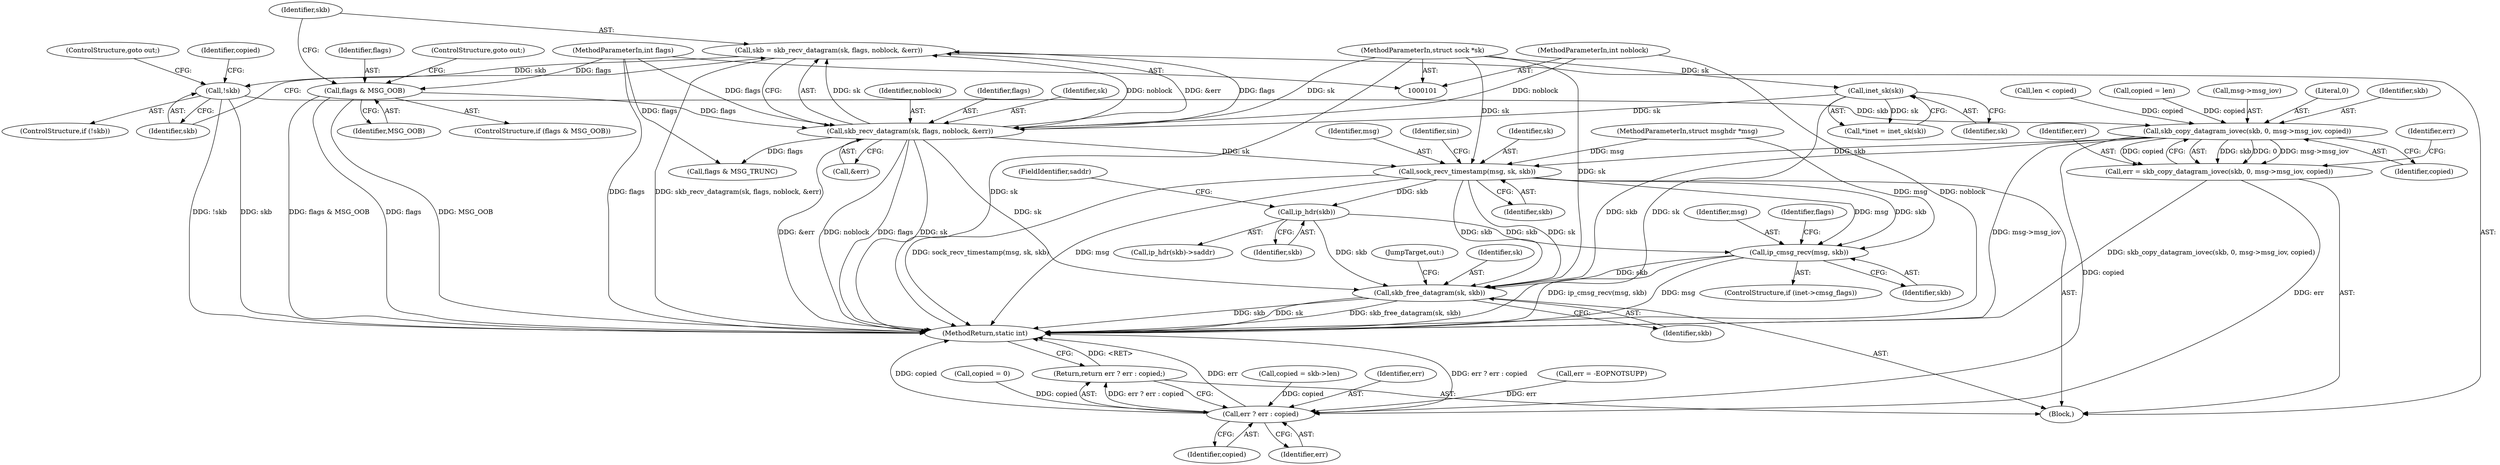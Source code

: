 digraph "0_linux_bceaa90240b6019ed73b49965eac7d167610be69_5@API" {
"1000138" [label="(Call,skb = skb_recv_datagram(sk, flags, noblock, &err))"];
"1000140" [label="(Call,skb_recv_datagram(sk, flags, noblock, &err))"];
"1000113" [label="(Call,inet_sk(sk))"];
"1000103" [label="(MethodParameterIn,struct sock *sk)"];
"1000134" [label="(Call,flags & MSG_OOB)"];
"1000107" [label="(MethodParameterIn,int flags)"];
"1000106" [label="(MethodParameterIn,int noblock)"];
"1000147" [label="(Call,!skb)"];
"1000170" [label="(Call,skb_copy_datagram_iovec(skb, 0, msg->msg_iov, copied))"];
"1000168" [label="(Call,err = skb_copy_datagram_iovec(skb, 0, msg->msg_iov, copied))"];
"1000245" [label="(Call,err ? err : copied)"];
"1000244" [label="(Return,return err ? err : copied;)"];
"1000180" [label="(Call,sock_recv_timestamp(msg, sk, skb))"];
"1000199" [label="(Call,ip_hdr(skb))"];
"1000227" [label="(Call,ip_cmsg_recv(msg, skb))"];
"1000240" [label="(Call,skb_free_datagram(sk, skb))"];
"1000178" [label="(Identifier,err)"];
"1000171" [label="(Identifier,skb)"];
"1000104" [label="(MethodParameterIn,struct msghdr *msg)"];
"1000143" [label="(Identifier,noblock)"];
"1000136" [label="(Identifier,MSG_OOB)"];
"1000248" [label="(Identifier,copied)"];
"1000198" [label="(Call,ip_hdr(skb)->saddr)"];
"1000200" [label="(Identifier,skb)"];
"1000169" [label="(Identifier,err)"];
"1000116" [label="(Call,copied = 0)"];
"1000227" [label="(Call,ip_cmsg_recv(msg, skb))"];
"1000170" [label="(Call,skb_copy_datagram_iovec(skb, 0, msg->msg_iov, copied))"];
"1000182" [label="(Identifier,sk)"];
"1000134" [label="(Call,flags & MSG_OOB)"];
"1000133" [label="(ControlStructure,if (flags & MSG_OOB))"];
"1000156" [label="(Call,len < copied)"];
"1000228" [label="(Identifier,msg)"];
"1000180" [label="(Call,sock_recv_timestamp(msg, sk, skb))"];
"1000201" [label="(FieldIdentifier,saddr)"];
"1000142" [label="(Identifier,flags)"];
"1000249" [label="(MethodReturn,static int)"];
"1000144" [label="(Call,&err)"];
"1000165" [label="(Call,copied = len)"];
"1000231" [label="(Call,flags & MSG_TRUNC)"];
"1000141" [label="(Identifier,sk)"];
"1000135" [label="(Identifier,flags)"];
"1000247" [label="(Identifier,err)"];
"1000148" [label="(Identifier,skb)"];
"1000183" [label="(Identifier,skb)"];
"1000234" [label="(Call,copied = skb->len)"];
"1000173" [label="(Call,msg->msg_iov)"];
"1000111" [label="(Call,*inet = inet_sk(sk))"];
"1000137" [label="(ControlStructure,goto out;)"];
"1000246" [label="(Identifier,err)"];
"1000245" [label="(Call,err ? err : copied)"];
"1000181" [label="(Identifier,msg)"];
"1000176" [label="(Identifier,copied)"];
"1000244" [label="(Return,return err ? err : copied;)"];
"1000120" [label="(Call,err = -EOPNOTSUPP)"];
"1000223" [label="(ControlStructure,if (inet->cmsg_flags))"];
"1000232" [label="(Identifier,flags)"];
"1000140" [label="(Call,skb_recv_datagram(sk, flags, noblock, &err))"];
"1000168" [label="(Call,err = skb_copy_datagram_iovec(skb, 0, msg->msg_iov, copied))"];
"1000185" [label="(Identifier,sin)"];
"1000243" [label="(JumpTarget,out:)"];
"1000138" [label="(Call,skb = skb_recv_datagram(sk, flags, noblock, &err))"];
"1000146" [label="(ControlStructure,if (!skb))"];
"1000103" [label="(MethodParameterIn,struct sock *sk)"];
"1000242" [label="(Identifier,skb)"];
"1000114" [label="(Identifier,sk)"];
"1000149" [label="(ControlStructure,goto out;)"];
"1000241" [label="(Identifier,sk)"];
"1000199" [label="(Call,ip_hdr(skb))"];
"1000109" [label="(Block,)"];
"1000107" [label="(MethodParameterIn,int flags)"];
"1000151" [label="(Identifier,copied)"];
"1000229" [label="(Identifier,skb)"];
"1000139" [label="(Identifier,skb)"];
"1000147" [label="(Call,!skb)"];
"1000113" [label="(Call,inet_sk(sk))"];
"1000106" [label="(MethodParameterIn,int noblock)"];
"1000172" [label="(Literal,0)"];
"1000240" [label="(Call,skb_free_datagram(sk, skb))"];
"1000138" -> "1000109"  [label="AST: "];
"1000138" -> "1000140"  [label="CFG: "];
"1000139" -> "1000138"  [label="AST: "];
"1000140" -> "1000138"  [label="AST: "];
"1000148" -> "1000138"  [label="CFG: "];
"1000138" -> "1000249"  [label="DDG: skb_recv_datagram(sk, flags, noblock, &err)"];
"1000140" -> "1000138"  [label="DDG: sk"];
"1000140" -> "1000138"  [label="DDG: flags"];
"1000140" -> "1000138"  [label="DDG: noblock"];
"1000140" -> "1000138"  [label="DDG: &err"];
"1000138" -> "1000147"  [label="DDG: skb"];
"1000140" -> "1000144"  [label="CFG: "];
"1000141" -> "1000140"  [label="AST: "];
"1000142" -> "1000140"  [label="AST: "];
"1000143" -> "1000140"  [label="AST: "];
"1000144" -> "1000140"  [label="AST: "];
"1000140" -> "1000249"  [label="DDG: flags"];
"1000140" -> "1000249"  [label="DDG: sk"];
"1000140" -> "1000249"  [label="DDG: &err"];
"1000140" -> "1000249"  [label="DDG: noblock"];
"1000113" -> "1000140"  [label="DDG: sk"];
"1000103" -> "1000140"  [label="DDG: sk"];
"1000134" -> "1000140"  [label="DDG: flags"];
"1000107" -> "1000140"  [label="DDG: flags"];
"1000106" -> "1000140"  [label="DDG: noblock"];
"1000140" -> "1000180"  [label="DDG: sk"];
"1000140" -> "1000231"  [label="DDG: flags"];
"1000140" -> "1000240"  [label="DDG: sk"];
"1000113" -> "1000111"  [label="AST: "];
"1000113" -> "1000114"  [label="CFG: "];
"1000114" -> "1000113"  [label="AST: "];
"1000111" -> "1000113"  [label="CFG: "];
"1000113" -> "1000249"  [label="DDG: sk"];
"1000113" -> "1000111"  [label="DDG: sk"];
"1000103" -> "1000113"  [label="DDG: sk"];
"1000103" -> "1000101"  [label="AST: "];
"1000103" -> "1000249"  [label="DDG: sk"];
"1000103" -> "1000180"  [label="DDG: sk"];
"1000103" -> "1000240"  [label="DDG: sk"];
"1000134" -> "1000133"  [label="AST: "];
"1000134" -> "1000136"  [label="CFG: "];
"1000135" -> "1000134"  [label="AST: "];
"1000136" -> "1000134"  [label="AST: "];
"1000137" -> "1000134"  [label="CFG: "];
"1000139" -> "1000134"  [label="CFG: "];
"1000134" -> "1000249"  [label="DDG: flags & MSG_OOB"];
"1000134" -> "1000249"  [label="DDG: flags"];
"1000134" -> "1000249"  [label="DDG: MSG_OOB"];
"1000107" -> "1000134"  [label="DDG: flags"];
"1000107" -> "1000101"  [label="AST: "];
"1000107" -> "1000249"  [label="DDG: flags"];
"1000107" -> "1000231"  [label="DDG: flags"];
"1000106" -> "1000101"  [label="AST: "];
"1000106" -> "1000249"  [label="DDG: noblock"];
"1000147" -> "1000146"  [label="AST: "];
"1000147" -> "1000148"  [label="CFG: "];
"1000148" -> "1000147"  [label="AST: "];
"1000149" -> "1000147"  [label="CFG: "];
"1000151" -> "1000147"  [label="CFG: "];
"1000147" -> "1000249"  [label="DDG: skb"];
"1000147" -> "1000249"  [label="DDG: !skb"];
"1000147" -> "1000170"  [label="DDG: skb"];
"1000170" -> "1000168"  [label="AST: "];
"1000170" -> "1000176"  [label="CFG: "];
"1000171" -> "1000170"  [label="AST: "];
"1000172" -> "1000170"  [label="AST: "];
"1000173" -> "1000170"  [label="AST: "];
"1000176" -> "1000170"  [label="AST: "];
"1000168" -> "1000170"  [label="CFG: "];
"1000170" -> "1000249"  [label="DDG: msg->msg_iov"];
"1000170" -> "1000168"  [label="DDG: skb"];
"1000170" -> "1000168"  [label="DDG: 0"];
"1000170" -> "1000168"  [label="DDG: msg->msg_iov"];
"1000170" -> "1000168"  [label="DDG: copied"];
"1000165" -> "1000170"  [label="DDG: copied"];
"1000156" -> "1000170"  [label="DDG: copied"];
"1000170" -> "1000180"  [label="DDG: skb"];
"1000170" -> "1000240"  [label="DDG: skb"];
"1000170" -> "1000245"  [label="DDG: copied"];
"1000168" -> "1000109"  [label="AST: "];
"1000169" -> "1000168"  [label="AST: "];
"1000178" -> "1000168"  [label="CFG: "];
"1000168" -> "1000249"  [label="DDG: skb_copy_datagram_iovec(skb, 0, msg->msg_iov, copied)"];
"1000168" -> "1000245"  [label="DDG: err"];
"1000245" -> "1000244"  [label="AST: "];
"1000245" -> "1000247"  [label="CFG: "];
"1000245" -> "1000248"  [label="CFG: "];
"1000246" -> "1000245"  [label="AST: "];
"1000247" -> "1000245"  [label="AST: "];
"1000248" -> "1000245"  [label="AST: "];
"1000244" -> "1000245"  [label="CFG: "];
"1000245" -> "1000249"  [label="DDG: err ? err : copied"];
"1000245" -> "1000249"  [label="DDG: copied"];
"1000245" -> "1000249"  [label="DDG: err"];
"1000245" -> "1000244"  [label="DDG: err ? err : copied"];
"1000120" -> "1000245"  [label="DDG: err"];
"1000116" -> "1000245"  [label="DDG: copied"];
"1000234" -> "1000245"  [label="DDG: copied"];
"1000244" -> "1000109"  [label="AST: "];
"1000249" -> "1000244"  [label="CFG: "];
"1000244" -> "1000249"  [label="DDG: <RET>"];
"1000180" -> "1000109"  [label="AST: "];
"1000180" -> "1000183"  [label="CFG: "];
"1000181" -> "1000180"  [label="AST: "];
"1000182" -> "1000180"  [label="AST: "];
"1000183" -> "1000180"  [label="AST: "];
"1000185" -> "1000180"  [label="CFG: "];
"1000180" -> "1000249"  [label="DDG: msg"];
"1000180" -> "1000249"  [label="DDG: sock_recv_timestamp(msg, sk, skb)"];
"1000104" -> "1000180"  [label="DDG: msg"];
"1000180" -> "1000199"  [label="DDG: skb"];
"1000180" -> "1000227"  [label="DDG: msg"];
"1000180" -> "1000227"  [label="DDG: skb"];
"1000180" -> "1000240"  [label="DDG: sk"];
"1000180" -> "1000240"  [label="DDG: skb"];
"1000199" -> "1000198"  [label="AST: "];
"1000199" -> "1000200"  [label="CFG: "];
"1000200" -> "1000199"  [label="AST: "];
"1000201" -> "1000199"  [label="CFG: "];
"1000199" -> "1000227"  [label="DDG: skb"];
"1000199" -> "1000240"  [label="DDG: skb"];
"1000227" -> "1000223"  [label="AST: "];
"1000227" -> "1000229"  [label="CFG: "];
"1000228" -> "1000227"  [label="AST: "];
"1000229" -> "1000227"  [label="AST: "];
"1000232" -> "1000227"  [label="CFG: "];
"1000227" -> "1000249"  [label="DDG: ip_cmsg_recv(msg, skb)"];
"1000227" -> "1000249"  [label="DDG: msg"];
"1000104" -> "1000227"  [label="DDG: msg"];
"1000227" -> "1000240"  [label="DDG: skb"];
"1000240" -> "1000109"  [label="AST: "];
"1000240" -> "1000242"  [label="CFG: "];
"1000241" -> "1000240"  [label="AST: "];
"1000242" -> "1000240"  [label="AST: "];
"1000243" -> "1000240"  [label="CFG: "];
"1000240" -> "1000249"  [label="DDG: skb_free_datagram(sk, skb)"];
"1000240" -> "1000249"  [label="DDG: skb"];
"1000240" -> "1000249"  [label="DDG: sk"];
}
